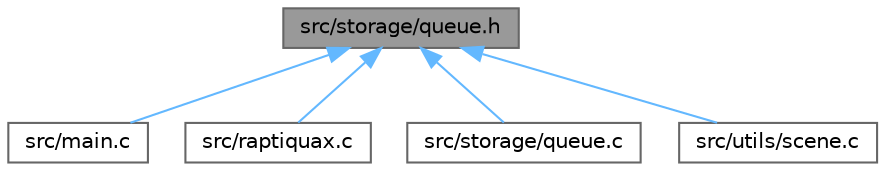 digraph "src/storage/queue.h"
{
 // LATEX_PDF_SIZE
  bgcolor="transparent";
  edge [fontname=Helvetica,fontsize=10,labelfontname=Helvetica,labelfontsize=10];
  node [fontname=Helvetica,fontsize=10,shape=box,height=0.2,width=0.4];
  Node1 [id="Node000001",label="src/storage/queue.h",height=0.2,width=0.4,color="gray40", fillcolor="grey60", style="filled", fontcolor="black",tooltip="Queue data structure and related operations."];
  Node1 -> Node2 [id="edge5_Node000001_Node000002",dir="back",color="steelblue1",style="solid",tooltip=" "];
  Node2 [id="Node000002",label="src/main.c",height=0.2,width=0.4,color="grey40", fillcolor="white", style="filled",URL="$main_8c.html",tooltip=" "];
  Node1 -> Node3 [id="edge6_Node000001_Node000003",dir="back",color="steelblue1",style="solid",tooltip=" "];
  Node3 [id="Node000003",label="src/raptiquax.c",height=0.2,width=0.4,color="grey40", fillcolor="white", style="filled",URL="$raptiquax_8c.html",tooltip=" "];
  Node1 -> Node4 [id="edge7_Node000001_Node000004",dir="back",color="steelblue1",style="solid",tooltip=" "];
  Node4 [id="Node000004",label="src/storage/queue.c",height=0.2,width=0.4,color="grey40", fillcolor="white", style="filled",URL="$queue_8c.html",tooltip=" "];
  Node1 -> Node5 [id="edge8_Node000001_Node000005",dir="back",color="steelblue1",style="solid",tooltip=" "];
  Node5 [id="Node000005",label="src/utils/scene.c",height=0.2,width=0.4,color="grey40", fillcolor="white", style="filled",URL="$scene_8c.html",tooltip=" "];
}
